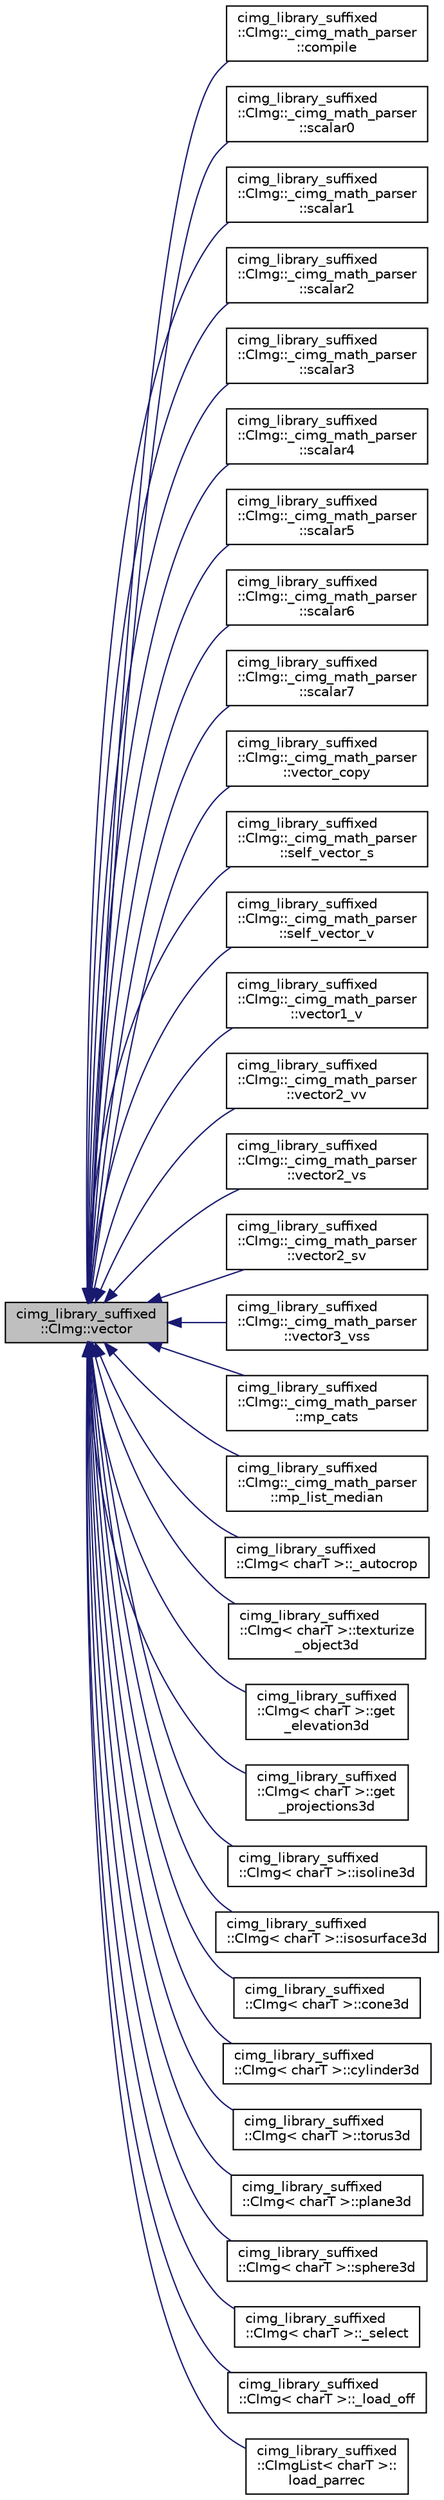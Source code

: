digraph "cimg_library_suffixed::CImg::vector"
{
  edge [fontname="Helvetica",fontsize="10",labelfontname="Helvetica",labelfontsize="10"];
  node [fontname="Helvetica",fontsize="10",shape=record];
  rankdir="LR";
  Node3395 [label="cimg_library_suffixed\l::CImg::vector",height=0.2,width=0.4,color="black", fillcolor="grey75", style="filled", fontcolor="black"];
  Node3395 -> Node3396 [dir="back",color="midnightblue",fontsize="10",style="solid",fontname="Helvetica"];
  Node3396 [label="cimg_library_suffixed\l::CImg::_cimg_math_parser\l::compile",height=0.2,width=0.4,color="black", fillcolor="white", style="filled",URL="$structcimg__library__suffixed_1_1_c_img_1_1__cimg__math__parser.html#a318c44c5d1f4f0114355f37ace87a4ae"];
  Node3395 -> Node3397 [dir="back",color="midnightblue",fontsize="10",style="solid",fontname="Helvetica"];
  Node3397 [label="cimg_library_suffixed\l::CImg::_cimg_math_parser\l::scalar0",height=0.2,width=0.4,color="black", fillcolor="white", style="filled",URL="$structcimg__library__suffixed_1_1_c_img_1_1__cimg__math__parser.html#a7e2f883a1d6660c9e233ccfd8e611ae5"];
  Node3395 -> Node3398 [dir="back",color="midnightblue",fontsize="10",style="solid",fontname="Helvetica"];
  Node3398 [label="cimg_library_suffixed\l::CImg::_cimg_math_parser\l::scalar1",height=0.2,width=0.4,color="black", fillcolor="white", style="filled",URL="$structcimg__library__suffixed_1_1_c_img_1_1__cimg__math__parser.html#a4f752a0ab16ff11f66cbe36c41d28e6e"];
  Node3395 -> Node3399 [dir="back",color="midnightblue",fontsize="10",style="solid",fontname="Helvetica"];
  Node3399 [label="cimg_library_suffixed\l::CImg::_cimg_math_parser\l::scalar2",height=0.2,width=0.4,color="black", fillcolor="white", style="filled",URL="$structcimg__library__suffixed_1_1_c_img_1_1__cimg__math__parser.html#a71ad73003cc670f148a36c031bfdb63e"];
  Node3395 -> Node3400 [dir="back",color="midnightblue",fontsize="10",style="solid",fontname="Helvetica"];
  Node3400 [label="cimg_library_suffixed\l::CImg::_cimg_math_parser\l::scalar3",height=0.2,width=0.4,color="black", fillcolor="white", style="filled",URL="$structcimg__library__suffixed_1_1_c_img_1_1__cimg__math__parser.html#ae78d2f0d6168388fca89526501f15fa3"];
  Node3395 -> Node3401 [dir="back",color="midnightblue",fontsize="10",style="solid",fontname="Helvetica"];
  Node3401 [label="cimg_library_suffixed\l::CImg::_cimg_math_parser\l::scalar4",height=0.2,width=0.4,color="black", fillcolor="white", style="filled",URL="$structcimg__library__suffixed_1_1_c_img_1_1__cimg__math__parser.html#a896a39dea48354d4621c2b3b69ca7937"];
  Node3395 -> Node3402 [dir="back",color="midnightblue",fontsize="10",style="solid",fontname="Helvetica"];
  Node3402 [label="cimg_library_suffixed\l::CImg::_cimg_math_parser\l::scalar5",height=0.2,width=0.4,color="black", fillcolor="white", style="filled",URL="$structcimg__library__suffixed_1_1_c_img_1_1__cimg__math__parser.html#ae24ac4a9a45fd573ff49015b81c8576b"];
  Node3395 -> Node3403 [dir="back",color="midnightblue",fontsize="10",style="solid",fontname="Helvetica"];
  Node3403 [label="cimg_library_suffixed\l::CImg::_cimg_math_parser\l::scalar6",height=0.2,width=0.4,color="black", fillcolor="white", style="filled",URL="$structcimg__library__suffixed_1_1_c_img_1_1__cimg__math__parser.html#a52ff1d240c30fee48cc0903832a2c6c0"];
  Node3395 -> Node3404 [dir="back",color="midnightblue",fontsize="10",style="solid",fontname="Helvetica"];
  Node3404 [label="cimg_library_suffixed\l::CImg::_cimg_math_parser\l::scalar7",height=0.2,width=0.4,color="black", fillcolor="white", style="filled",URL="$structcimg__library__suffixed_1_1_c_img_1_1__cimg__math__parser.html#ae095d22c230ed8cb9760fad0a797569a"];
  Node3395 -> Node3405 [dir="back",color="midnightblue",fontsize="10",style="solid",fontname="Helvetica"];
  Node3405 [label="cimg_library_suffixed\l::CImg::_cimg_math_parser\l::vector_copy",height=0.2,width=0.4,color="black", fillcolor="white", style="filled",URL="$structcimg__library__suffixed_1_1_c_img_1_1__cimg__math__parser.html#a7d9b5b35459bcc94ea2fd2c265b32123"];
  Node3395 -> Node3406 [dir="back",color="midnightblue",fontsize="10",style="solid",fontname="Helvetica"];
  Node3406 [label="cimg_library_suffixed\l::CImg::_cimg_math_parser\l::self_vector_s",height=0.2,width=0.4,color="black", fillcolor="white", style="filled",URL="$structcimg__library__suffixed_1_1_c_img_1_1__cimg__math__parser.html#aad42f4efe4a29c92c651b44879c639f5"];
  Node3395 -> Node3407 [dir="back",color="midnightblue",fontsize="10",style="solid",fontname="Helvetica"];
  Node3407 [label="cimg_library_suffixed\l::CImg::_cimg_math_parser\l::self_vector_v",height=0.2,width=0.4,color="black", fillcolor="white", style="filled",URL="$structcimg__library__suffixed_1_1_c_img_1_1__cimg__math__parser.html#ab0821949940cfb53f3ddfa5e39e3ca6d"];
  Node3395 -> Node3408 [dir="back",color="midnightblue",fontsize="10",style="solid",fontname="Helvetica"];
  Node3408 [label="cimg_library_suffixed\l::CImg::_cimg_math_parser\l::vector1_v",height=0.2,width=0.4,color="black", fillcolor="white", style="filled",URL="$structcimg__library__suffixed_1_1_c_img_1_1__cimg__math__parser.html#aa7cca47d009b3663c2a14aa9307d2ba1"];
  Node3395 -> Node3409 [dir="back",color="midnightblue",fontsize="10",style="solid",fontname="Helvetica"];
  Node3409 [label="cimg_library_suffixed\l::CImg::_cimg_math_parser\l::vector2_vv",height=0.2,width=0.4,color="black", fillcolor="white", style="filled",URL="$structcimg__library__suffixed_1_1_c_img_1_1__cimg__math__parser.html#a930d4d9bb7ea4f7f64283e60f7722139"];
  Node3395 -> Node3410 [dir="back",color="midnightblue",fontsize="10",style="solid",fontname="Helvetica"];
  Node3410 [label="cimg_library_suffixed\l::CImg::_cimg_math_parser\l::vector2_vs",height=0.2,width=0.4,color="black", fillcolor="white", style="filled",URL="$structcimg__library__suffixed_1_1_c_img_1_1__cimg__math__parser.html#af3073ae1f236be6068d46c7651a2c2d6"];
  Node3395 -> Node3411 [dir="back",color="midnightblue",fontsize="10",style="solid",fontname="Helvetica"];
  Node3411 [label="cimg_library_suffixed\l::CImg::_cimg_math_parser\l::vector2_sv",height=0.2,width=0.4,color="black", fillcolor="white", style="filled",URL="$structcimg__library__suffixed_1_1_c_img_1_1__cimg__math__parser.html#a149ded260ecf0cef762feaa47e827077"];
  Node3395 -> Node3412 [dir="back",color="midnightblue",fontsize="10",style="solid",fontname="Helvetica"];
  Node3412 [label="cimg_library_suffixed\l::CImg::_cimg_math_parser\l::vector3_vss",height=0.2,width=0.4,color="black", fillcolor="white", style="filled",URL="$structcimg__library__suffixed_1_1_c_img_1_1__cimg__math__parser.html#a56491c4fefa5379b35ce87f4654c6001"];
  Node3395 -> Node3413 [dir="back",color="midnightblue",fontsize="10",style="solid",fontname="Helvetica"];
  Node3413 [label="cimg_library_suffixed\l::CImg::_cimg_math_parser\l::mp_cats",height=0.2,width=0.4,color="black", fillcolor="white", style="filled",URL="$structcimg__library__suffixed_1_1_c_img_1_1__cimg__math__parser.html#af4514d4ca061bc7b5692bbcc1256bba5"];
  Node3395 -> Node3414 [dir="back",color="midnightblue",fontsize="10",style="solid",fontname="Helvetica"];
  Node3414 [label="cimg_library_suffixed\l::CImg::_cimg_math_parser\l::mp_list_median",height=0.2,width=0.4,color="black", fillcolor="white", style="filled",URL="$structcimg__library__suffixed_1_1_c_img_1_1__cimg__math__parser.html#ab78c2fb85a00fd6dcabc4d1622ada8d8"];
  Node3395 -> Node3415 [dir="back",color="midnightblue",fontsize="10",style="solid",fontname="Helvetica"];
  Node3415 [label="cimg_library_suffixed\l::CImg\< charT \>::_autocrop",height=0.2,width=0.4,color="black", fillcolor="white", style="filled",URL="$structcimg__library__suffixed_1_1_c_img.html#aae8939e2e5bc8659ce6f002d464fa2d9"];
  Node3395 -> Node3416 [dir="back",color="midnightblue",fontsize="10",style="solid",fontname="Helvetica"];
  Node3416 [label="cimg_library_suffixed\l::CImg\< charT \>::texturize\l_object3d",height=0.2,width=0.4,color="black", fillcolor="white", style="filled",URL="$structcimg__library__suffixed_1_1_c_img.html#a42395174c544ec66191539bf76fcb360",tooltip="Texturize primitives of a 3d object. "];
  Node3395 -> Node3417 [dir="back",color="midnightblue",fontsize="10",style="solid",fontname="Helvetica"];
  Node3417 [label="cimg_library_suffixed\l::CImg\< charT \>::get\l_elevation3d",height=0.2,width=0.4,color="black", fillcolor="white", style="filled",URL="$structcimg__library__suffixed_1_1_c_img.html#a6df02334b3342622e7439c27ec149456",tooltip="Generate a 3d elevation of the image instance. "];
  Node3395 -> Node3418 [dir="back",color="midnightblue",fontsize="10",style="solid",fontname="Helvetica"];
  Node3418 [label="cimg_library_suffixed\l::CImg\< charT \>::get\l_projections3d",height=0.2,width=0.4,color="black", fillcolor="white", style="filled",URL="$structcimg__library__suffixed_1_1_c_img.html#a6daf74a21b7d7b540474f66f024cc4f9",tooltip="Generate the 3d projection planes of the image instance. "];
  Node3395 -> Node3419 [dir="back",color="midnightblue",fontsize="10",style="solid",fontname="Helvetica"];
  Node3419 [label="cimg_library_suffixed\l::CImg\< charT \>::isoline3d",height=0.2,width=0.4,color="black", fillcolor="white", style="filled",URL="$structcimg__library__suffixed_1_1_c_img.html#aae1d41b8104d3018b50f25d47ac219e0",tooltip="Compute 0-isolines of a function, as a 3d object. "];
  Node3395 -> Node3420 [dir="back",color="midnightblue",fontsize="10",style="solid",fontname="Helvetica"];
  Node3420 [label="cimg_library_suffixed\l::CImg\< charT \>::isosurface3d",height=0.2,width=0.4,color="black", fillcolor="white", style="filled",URL="$structcimg__library__suffixed_1_1_c_img.html#af2871222dafbcaf1ddab4701be882410",tooltip="Compute isosurface of a function, as a 3d object. "];
  Node3395 -> Node3421 [dir="back",color="midnightblue",fontsize="10",style="solid",fontname="Helvetica"];
  Node3421 [label="cimg_library_suffixed\l::CImg\< charT \>::cone3d",height=0.2,width=0.4,color="black", fillcolor="white", style="filled",URL="$structcimg__library__suffixed_1_1_c_img.html#a7cdc2da46ee1679928f178b0b886fba3",tooltip="Generate a 3d cone. "];
  Node3395 -> Node3422 [dir="back",color="midnightblue",fontsize="10",style="solid",fontname="Helvetica"];
  Node3422 [label="cimg_library_suffixed\l::CImg\< charT \>::cylinder3d",height=0.2,width=0.4,color="black", fillcolor="white", style="filled",URL="$structcimg__library__suffixed_1_1_c_img.html#a009c1cb31d4c261774a310e10d0ee9d7",tooltip="Generate a 3d cylinder. "];
  Node3395 -> Node3423 [dir="back",color="midnightblue",fontsize="10",style="solid",fontname="Helvetica"];
  Node3423 [label="cimg_library_suffixed\l::CImg\< charT \>::torus3d",height=0.2,width=0.4,color="black", fillcolor="white", style="filled",URL="$structcimg__library__suffixed_1_1_c_img.html#a8e6e4d77fb5eba21751926bb972d89d5",tooltip="Generate a 3d torus. "];
  Node3395 -> Node3424 [dir="back",color="midnightblue",fontsize="10",style="solid",fontname="Helvetica"];
  Node3424 [label="cimg_library_suffixed\l::CImg\< charT \>::plane3d",height=0.2,width=0.4,color="black", fillcolor="white", style="filled",URL="$structcimg__library__suffixed_1_1_c_img.html#a38bca8940aa19a72153372c6615a0c61",tooltip="Generate a 3d XY-plane. "];
  Node3395 -> Node3425 [dir="back",color="midnightblue",fontsize="10",style="solid",fontname="Helvetica"];
  Node3425 [label="cimg_library_suffixed\l::CImg\< charT \>::sphere3d",height=0.2,width=0.4,color="black", fillcolor="white", style="filled",URL="$structcimg__library__suffixed_1_1_c_img.html#a8025573f639ba766ca2270bf10c2d00f",tooltip="Generate a 3d sphere. "];
  Node3395 -> Node3426 [dir="back",color="midnightblue",fontsize="10",style="solid",fontname="Helvetica"];
  Node3426 [label="cimg_library_suffixed\l::CImg\< charT \>::_select",height=0.2,width=0.4,color="black", fillcolor="white", style="filled",URL="$structcimg__library__suffixed_1_1_c_img.html#ad9b7141242d0b6e861a8014112ddb5b5"];
  Node3395 -> Node3427 [dir="back",color="midnightblue",fontsize="10",style="solid",fontname="Helvetica"];
  Node3427 [label="cimg_library_suffixed\l::CImg\< charT \>::_load_off",height=0.2,width=0.4,color="black", fillcolor="white", style="filled",URL="$structcimg__library__suffixed_1_1_c_img.html#a8f2efb14f687ccdb85c060757ca5a306"];
  Node3395 -> Node3428 [dir="back",color="midnightblue",fontsize="10",style="solid",fontname="Helvetica"];
  Node3428 [label="cimg_library_suffixed\l::CImgList\< charT \>::\lload_parrec",height=0.2,width=0.4,color="black", fillcolor="white", style="filled",URL="$structcimg__library__suffixed_1_1_c_img_list.html#affbfd21835dfd5c00fe98cc71c7760c2",tooltip="Load a list from a PAR/REC (Philips) file. "];
}
